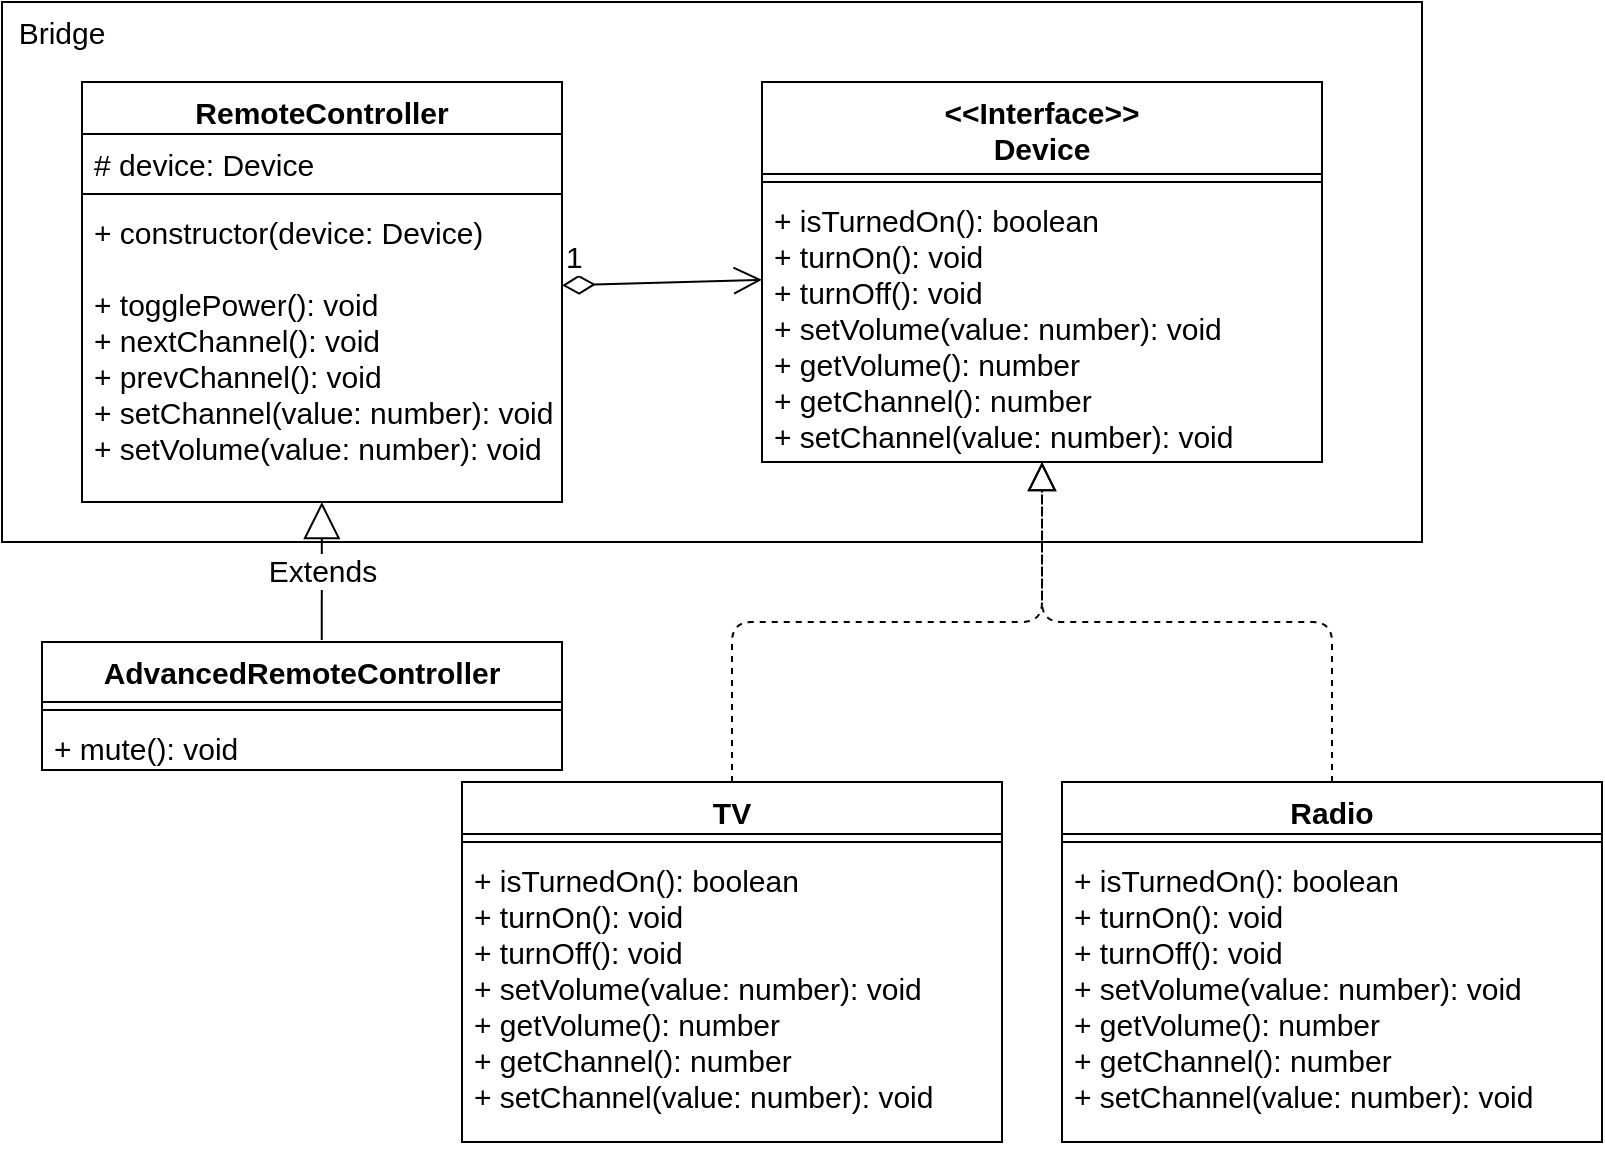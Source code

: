 <mxfile>
    <diagram id="uPVmoHw3Hffz7QJ_bwdH" name="Страница 1">
        <mxGraphModel dx="639" dy="970" grid="1" gridSize="10" guides="1" tooltips="1" connect="1" arrows="1" fold="1" page="1" pageScale="1" pageWidth="827" pageHeight="1169" math="0" shadow="0">
            <root>
                <mxCell id="0"/>
                <mxCell id="1" parent="0"/>
                <mxCell id="6" value="" style="rounded=0;whiteSpace=wrap;html=1;" parent="1" vertex="1">
                    <mxGeometry x="10" y="10" width="710" height="270" as="geometry"/>
                </mxCell>
                <mxCell id="7" value="&lt;font style=&quot;font-size: 15px&quot;&gt;Bridge&lt;/font&gt;" style="text;html=1;strokeColor=none;fillColor=none;align=center;verticalAlign=middle;whiteSpace=wrap;rounded=0;" parent="1" vertex="1">
                    <mxGeometry x="10" y="10" width="60" height="30" as="geometry"/>
                </mxCell>
                <mxCell id="13" value="1" style="endArrow=open;html=1;endSize=12;startArrow=diamondThin;startSize=14;startFill=0;align=left;verticalAlign=bottom;fontSize=15;" parent="1" source="19" target="14" edge="1">
                    <mxGeometry x="-1" y="3" relative="1" as="geometry">
                        <mxPoint x="200" y="380" as="sourcePoint"/>
                        <mxPoint x="340" y="99" as="targetPoint"/>
                    </mxGeometry>
                </mxCell>
                <mxCell id="14" value="&lt;&lt;Interface&gt;&gt;&#10;Device&#10;" style="swimlane;fontStyle=1;align=center;verticalAlign=top;childLayout=stackLayout;horizontal=1;startSize=46;horizontalStack=0;resizeParent=1;resizeParentMax=0;resizeLast=0;collapsible=1;marginBottom=0;fontSize=15;" parent="1" vertex="1">
                    <mxGeometry x="390" y="50" width="280" height="190" as="geometry"/>
                </mxCell>
                <mxCell id="16" value="" style="line;strokeWidth=1;fillColor=none;align=left;verticalAlign=middle;spacingTop=-1;spacingLeft=3;spacingRight=3;rotatable=0;labelPosition=right;points=[];portConstraint=eastwest;fontSize=15;" parent="14" vertex="1">
                    <mxGeometry y="46" width="280" height="8" as="geometry"/>
                </mxCell>
                <mxCell id="17" value="+ isTurnedOn(): boolean&#10;+ turnOn(): void&#10;+ turnOff(): void&#10;+ setVolume(value: number): void&#10;+ getVolume(): number&#10;+ getChannel(): number&#10;+ setChannel(value: number): void" style="text;strokeColor=none;fillColor=none;align=left;verticalAlign=top;spacingLeft=4;spacingRight=4;overflow=hidden;rotatable=0;points=[[0,0.5],[1,0.5]];portConstraint=eastwest;fontSize=15;" parent="14" vertex="1">
                    <mxGeometry y="54" width="280" height="136" as="geometry"/>
                </mxCell>
                <mxCell id="19" value="RemoteController" style="swimlane;fontStyle=1;align=center;verticalAlign=top;childLayout=stackLayout;horizontal=1;startSize=26;horizontalStack=0;resizeParent=1;resizeParentMax=0;resizeLast=0;collapsible=1;marginBottom=0;fontSize=15;" parent="1" vertex="1">
                    <mxGeometry x="50" y="50" width="240" height="210" as="geometry"/>
                </mxCell>
                <mxCell id="20" value="# device: Device" style="text;strokeColor=none;fillColor=none;align=left;verticalAlign=top;spacingLeft=4;spacingRight=4;overflow=hidden;rotatable=0;points=[[0,0.5],[1,0.5]];portConstraint=eastwest;fontSize=15;" parent="19" vertex="1">
                    <mxGeometry y="26" width="240" height="26" as="geometry"/>
                </mxCell>
                <mxCell id="21" value="" style="line;strokeWidth=1;fillColor=none;align=left;verticalAlign=middle;spacingTop=-1;spacingLeft=3;spacingRight=3;rotatable=0;labelPosition=right;points=[];portConstraint=eastwest;fontSize=15;" parent="19" vertex="1">
                    <mxGeometry y="52" width="240" height="8" as="geometry"/>
                </mxCell>
                <mxCell id="22" value="+ constructor(device: Device)&#10;&#10;+ togglePower(): void&#10;+ nextChannel(): void&#10;+ prevChannel(): void&#10;+ setChannel(value: number): void&#10;+ setVolume(value: number): void" style="text;strokeColor=none;fillColor=none;align=left;verticalAlign=top;spacingLeft=4;spacingRight=4;overflow=hidden;rotatable=0;points=[[0,0.5],[1,0.5]];portConstraint=eastwest;fontSize=15;" parent="19" vertex="1">
                    <mxGeometry y="60" width="240" height="150" as="geometry"/>
                </mxCell>
                <mxCell id="23" value="AdvancedRemoteController" style="swimlane;fontStyle=1;align=center;verticalAlign=top;childLayout=stackLayout;horizontal=1;startSize=30;horizontalStack=0;resizeParent=1;resizeParentMax=0;resizeLast=0;collapsible=1;marginBottom=0;fontSize=15;" parent="1" vertex="1">
                    <mxGeometry x="30" y="330" width="260" height="64" as="geometry"/>
                </mxCell>
                <mxCell id="25" value="" style="line;strokeWidth=1;fillColor=none;align=left;verticalAlign=middle;spacingTop=-1;spacingLeft=3;spacingRight=3;rotatable=0;labelPosition=right;points=[];portConstraint=eastwest;fontSize=15;" parent="23" vertex="1">
                    <mxGeometry y="30" width="260" height="8" as="geometry"/>
                </mxCell>
                <mxCell id="26" value="+ mute(): void" style="text;strokeColor=none;fillColor=none;align=left;verticalAlign=top;spacingLeft=4;spacingRight=4;overflow=hidden;rotatable=0;points=[[0,0.5],[1,0.5]];portConstraint=eastwest;fontSize=15;" parent="23" vertex="1">
                    <mxGeometry y="38" width="260" height="26" as="geometry"/>
                </mxCell>
                <mxCell id="29" value="Extends" style="endArrow=block;endSize=16;endFill=0;html=1;fontSize=15;exitX=0.538;exitY=-0.016;exitDx=0;exitDy=0;exitPerimeter=0;" parent="1" source="23" target="19" edge="1">
                    <mxGeometry width="160" relative="1" as="geometry">
                        <mxPoint x="490" y="330" as="sourcePoint"/>
                        <mxPoint x="650" y="330" as="targetPoint"/>
                    </mxGeometry>
                </mxCell>
                <mxCell id="30" value="TV" style="swimlane;fontStyle=1;align=center;verticalAlign=top;childLayout=stackLayout;horizontal=1;startSize=26;horizontalStack=0;resizeParent=1;resizeParentMax=0;resizeLast=0;collapsible=1;marginBottom=0;fontSize=15;" parent="1" vertex="1">
                    <mxGeometry x="240" y="400" width="270" height="180" as="geometry"/>
                </mxCell>
                <mxCell id="32" value="" style="line;strokeWidth=1;fillColor=none;align=left;verticalAlign=middle;spacingTop=-1;spacingLeft=3;spacingRight=3;rotatable=0;labelPosition=right;points=[];portConstraint=eastwest;" parent="30" vertex="1">
                    <mxGeometry y="26" width="270" height="8" as="geometry"/>
                </mxCell>
                <mxCell id="33" value="+ isTurnedOn(): boolean&#10;+ turnOn(): void&#10;+ turnOff(): void&#10;+ setVolume(value: number): void&#10;+ getVolume(): number&#10;+ getChannel(): number&#10;+ setChannel(value: number): void" style="text;strokeColor=none;fillColor=none;align=left;verticalAlign=top;spacingLeft=4;spacingRight=4;overflow=hidden;rotatable=0;points=[[0,0.5],[1,0.5]];portConstraint=eastwest;fontSize=15;" parent="30" vertex="1">
                    <mxGeometry y="34" width="270" height="146" as="geometry"/>
                </mxCell>
                <mxCell id="34" value="Radio" style="swimlane;fontStyle=1;align=center;verticalAlign=top;childLayout=stackLayout;horizontal=1;startSize=26;horizontalStack=0;resizeParent=1;resizeParentMax=0;resizeLast=0;collapsible=1;marginBottom=0;fontSize=15;" parent="1" vertex="1">
                    <mxGeometry x="540" y="400" width="270" height="180" as="geometry"/>
                </mxCell>
                <mxCell id="35" value="" style="line;strokeWidth=1;fillColor=none;align=left;verticalAlign=middle;spacingTop=-1;spacingLeft=3;spacingRight=3;rotatable=0;labelPosition=right;points=[];portConstraint=eastwest;" parent="34" vertex="1">
                    <mxGeometry y="26" width="270" height="8" as="geometry"/>
                </mxCell>
                <mxCell id="36" value="+ isTurnedOn(): boolean&#10;+ turnOn(): void&#10;+ turnOff(): void&#10;+ setVolume(value: number): void&#10;+ getVolume(): number&#10;+ getChannel(): number&#10;+ setChannel(value: number): void" style="text;strokeColor=none;fillColor=none;align=left;verticalAlign=top;spacingLeft=4;spacingRight=4;overflow=hidden;rotatable=0;points=[[0,0.5],[1,0.5]];portConstraint=eastwest;fontSize=15;" parent="34" vertex="1">
                    <mxGeometry y="34" width="270" height="146" as="geometry"/>
                </mxCell>
                <mxCell id="37" value="" style="endArrow=block;dashed=1;endFill=0;endSize=12;html=1;fontSize=15;edgeStyle=orthogonalEdgeStyle;" parent="1" source="30" target="14" edge="1">
                    <mxGeometry width="160" relative="1" as="geometry">
                        <mxPoint x="330" y="500" as="sourcePoint"/>
                        <mxPoint x="490" y="500" as="targetPoint"/>
                    </mxGeometry>
                </mxCell>
                <mxCell id="38" value="" style="endArrow=block;dashed=1;endFill=0;endSize=12;html=1;fontSize=15;edgeStyle=orthogonalEdgeStyle;" parent="1" source="34" target="17" edge="1">
                    <mxGeometry width="160" relative="1" as="geometry">
                        <mxPoint x="425.435" y="410" as="sourcePoint"/>
                        <mxPoint x="497.319" y="250" as="targetPoint"/>
                        <Array as="points">
                            <mxPoint x="675" y="320"/>
                            <mxPoint x="530" y="320"/>
                        </Array>
                    </mxGeometry>
                </mxCell>
            </root>
        </mxGraphModel>
    </diagram>
</mxfile>

